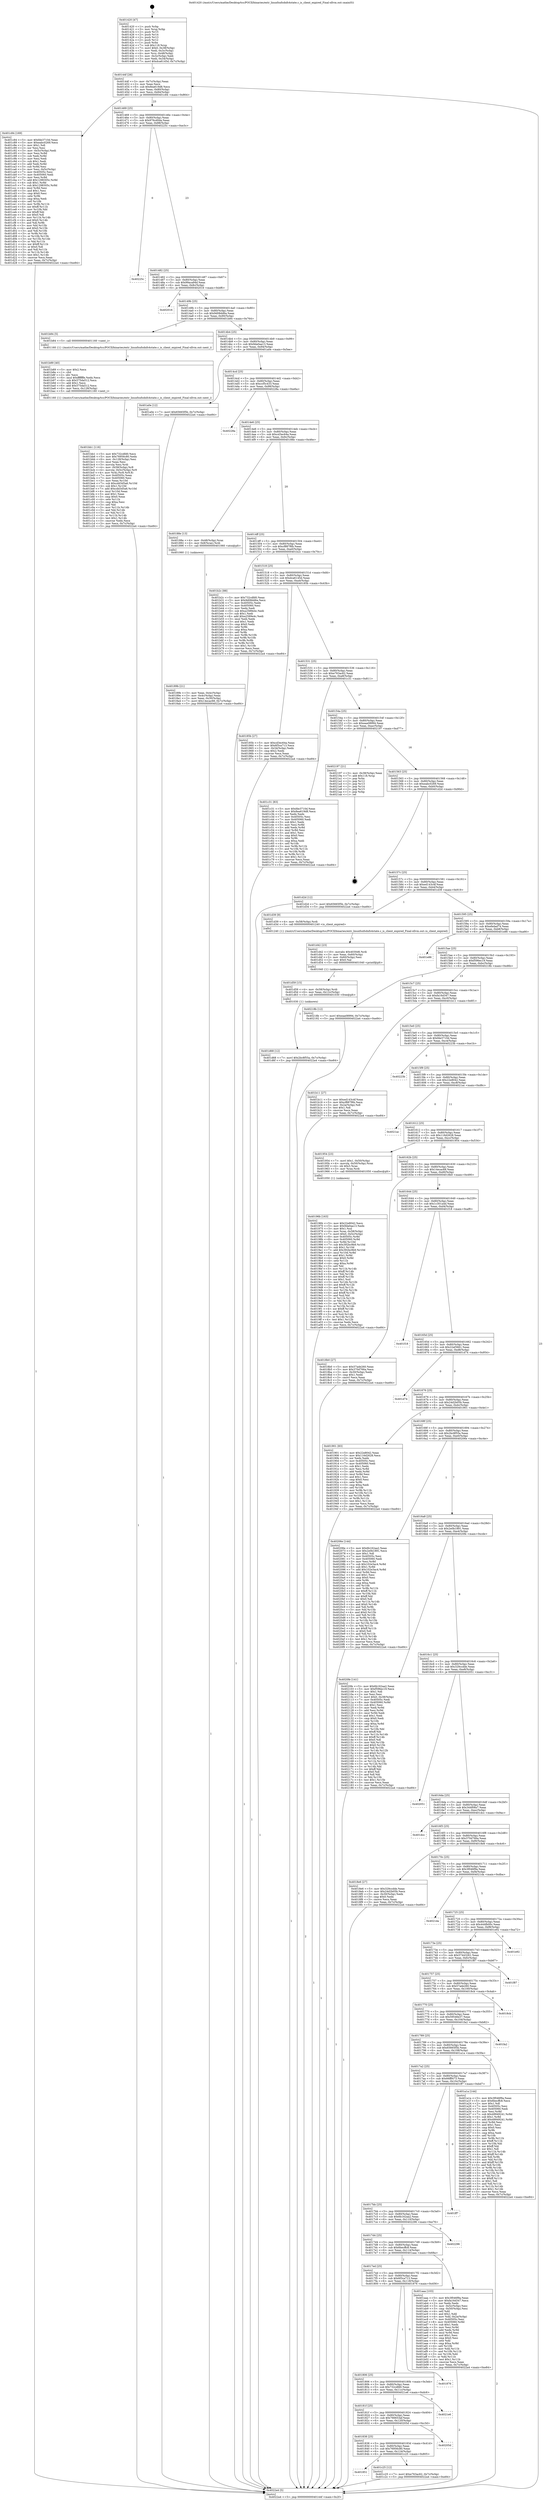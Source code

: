 digraph "0x401420" {
  label = "0x401420 (/mnt/c/Users/mathe/Desktop/tcc/POCII/binaries/extr_linuxfsnfsdnfs4state.c_is_client_expired_Final-ollvm.out::main(0))"
  labelloc = "t"
  node[shape=record]

  Entry [label="",width=0.3,height=0.3,shape=circle,fillcolor=black,style=filled]
  "0x40144f" [label="{
     0x40144f [26]\l
     | [instrs]\l
     &nbsp;&nbsp;0x40144f \<+3\>: mov -0x7c(%rbp),%eax\l
     &nbsp;&nbsp;0x401452 \<+2\>: mov %eax,%ecx\l
     &nbsp;&nbsp;0x401454 \<+6\>: sub $0x8ea619d8,%ecx\l
     &nbsp;&nbsp;0x40145a \<+3\>: mov %eax,-0x80(%rbp)\l
     &nbsp;&nbsp;0x40145d \<+6\>: mov %ecx,-0x84(%rbp)\l
     &nbsp;&nbsp;0x401463 \<+6\>: je 0000000000401c84 \<main+0x864\>\l
  }"]
  "0x401c84" [label="{
     0x401c84 [169]\l
     | [instrs]\l
     &nbsp;&nbsp;0x401c84 \<+5\>: mov $0xfde3710d,%eax\l
     &nbsp;&nbsp;0x401c89 \<+5\>: mov $0xeabc0269,%ecx\l
     &nbsp;&nbsp;0x401c8e \<+2\>: mov $0x1,%dl\l
     &nbsp;&nbsp;0x401c90 \<+2\>: xor %esi,%esi\l
     &nbsp;&nbsp;0x401c92 \<+3\>: mov -0x5c(%rbp),%edi\l
     &nbsp;&nbsp;0x401c95 \<+3\>: mov %esi,%r8d\l
     &nbsp;&nbsp;0x401c98 \<+3\>: sub %edi,%r8d\l
     &nbsp;&nbsp;0x401c9b \<+2\>: mov %esi,%edi\l
     &nbsp;&nbsp;0x401c9d \<+3\>: sub $0x1,%edi\l
     &nbsp;&nbsp;0x401ca0 \<+3\>: add %edi,%r8d\l
     &nbsp;&nbsp;0x401ca3 \<+3\>: sub %r8d,%esi\l
     &nbsp;&nbsp;0x401ca6 \<+3\>: mov %esi,-0x5c(%rbp)\l
     &nbsp;&nbsp;0x401ca9 \<+7\>: mov 0x40505c,%esi\l
     &nbsp;&nbsp;0x401cb0 \<+7\>: mov 0x405060,%edi\l
     &nbsp;&nbsp;0x401cb7 \<+3\>: mov %esi,%r8d\l
     &nbsp;&nbsp;0x401cba \<+7\>: add $0x1298305c,%r8d\l
     &nbsp;&nbsp;0x401cc1 \<+4\>: sub $0x1,%r8d\l
     &nbsp;&nbsp;0x401cc5 \<+7\>: sub $0x1298305c,%r8d\l
     &nbsp;&nbsp;0x401ccc \<+4\>: imul %r8d,%esi\l
     &nbsp;&nbsp;0x401cd0 \<+3\>: and $0x1,%esi\l
     &nbsp;&nbsp;0x401cd3 \<+3\>: cmp $0x0,%esi\l
     &nbsp;&nbsp;0x401cd6 \<+4\>: sete %r9b\l
     &nbsp;&nbsp;0x401cda \<+3\>: cmp $0xa,%edi\l
     &nbsp;&nbsp;0x401cdd \<+4\>: setl %r10b\l
     &nbsp;&nbsp;0x401ce1 \<+3\>: mov %r9b,%r11b\l
     &nbsp;&nbsp;0x401ce4 \<+4\>: xor $0xff,%r11b\l
     &nbsp;&nbsp;0x401ce8 \<+3\>: mov %r10b,%bl\l
     &nbsp;&nbsp;0x401ceb \<+3\>: xor $0xff,%bl\l
     &nbsp;&nbsp;0x401cee \<+3\>: xor $0x0,%dl\l
     &nbsp;&nbsp;0x401cf1 \<+3\>: mov %r11b,%r14b\l
     &nbsp;&nbsp;0x401cf4 \<+4\>: and $0x0,%r14b\l
     &nbsp;&nbsp;0x401cf8 \<+3\>: and %dl,%r9b\l
     &nbsp;&nbsp;0x401cfb \<+3\>: mov %bl,%r15b\l
     &nbsp;&nbsp;0x401cfe \<+4\>: and $0x0,%r15b\l
     &nbsp;&nbsp;0x401d02 \<+3\>: and %dl,%r10b\l
     &nbsp;&nbsp;0x401d05 \<+3\>: or %r9b,%r14b\l
     &nbsp;&nbsp;0x401d08 \<+3\>: or %r10b,%r15b\l
     &nbsp;&nbsp;0x401d0b \<+3\>: xor %r15b,%r14b\l
     &nbsp;&nbsp;0x401d0e \<+3\>: or %bl,%r11b\l
     &nbsp;&nbsp;0x401d11 \<+4\>: xor $0xff,%r11b\l
     &nbsp;&nbsp;0x401d15 \<+3\>: or $0x0,%dl\l
     &nbsp;&nbsp;0x401d18 \<+3\>: and %dl,%r11b\l
     &nbsp;&nbsp;0x401d1b \<+3\>: or %r11b,%r14b\l
     &nbsp;&nbsp;0x401d1e \<+4\>: test $0x1,%r14b\l
     &nbsp;&nbsp;0x401d22 \<+3\>: cmovne %ecx,%eax\l
     &nbsp;&nbsp;0x401d25 \<+3\>: mov %eax,-0x7c(%rbp)\l
     &nbsp;&nbsp;0x401d28 \<+5\>: jmp 00000000004022a4 \<main+0xe84\>\l
  }"]
  "0x401469" [label="{
     0x401469 [25]\l
     | [instrs]\l
     &nbsp;&nbsp;0x401469 \<+5\>: jmp 000000000040146e \<main+0x4e\>\l
     &nbsp;&nbsp;0x40146e \<+3\>: mov -0x80(%rbp),%eax\l
     &nbsp;&nbsp;0x401471 \<+5\>: sub $0x976cd0da,%eax\l
     &nbsp;&nbsp;0x401476 \<+6\>: mov %eax,-0x88(%rbp)\l
     &nbsp;&nbsp;0x40147c \<+6\>: je 000000000040225c \<main+0xe3c\>\l
  }"]
  Exit [label="",width=0.3,height=0.3,shape=circle,fillcolor=black,style=filled,peripheries=2]
  "0x40225c" [label="{
     0x40225c\l
  }", style=dashed]
  "0x401482" [label="{
     0x401482 [25]\l
     | [instrs]\l
     &nbsp;&nbsp;0x401482 \<+5\>: jmp 0000000000401487 \<main+0x67\>\l
     &nbsp;&nbsp;0x401487 \<+3\>: mov -0x80(%rbp),%eax\l
     &nbsp;&nbsp;0x40148a \<+5\>: sub $0x99aca94d,%eax\l
     &nbsp;&nbsp;0x40148f \<+6\>: mov %eax,-0x8c(%rbp)\l
     &nbsp;&nbsp;0x401495 \<+6\>: je 0000000000402016 \<main+0xbf6\>\l
  }"]
  "0x401d68" [label="{
     0x401d68 [12]\l
     | [instrs]\l
     &nbsp;&nbsp;0x401d68 \<+7\>: movl $0x2bc8f55a,-0x7c(%rbp)\l
     &nbsp;&nbsp;0x401d6f \<+5\>: jmp 00000000004022a4 \<main+0xe84\>\l
  }"]
  "0x402016" [label="{
     0x402016\l
  }", style=dashed]
  "0x40149b" [label="{
     0x40149b [25]\l
     | [instrs]\l
     &nbsp;&nbsp;0x40149b \<+5\>: jmp 00000000004014a0 \<main+0x80\>\l
     &nbsp;&nbsp;0x4014a0 \<+3\>: mov -0x80(%rbp),%eax\l
     &nbsp;&nbsp;0x4014a3 \<+5\>: sub $0x9d08dd6a,%eax\l
     &nbsp;&nbsp;0x4014a8 \<+6\>: mov %eax,-0x90(%rbp)\l
     &nbsp;&nbsp;0x4014ae \<+6\>: je 0000000000401b84 \<main+0x764\>\l
  }"]
  "0x401d59" [label="{
     0x401d59 [15]\l
     | [instrs]\l
     &nbsp;&nbsp;0x401d59 \<+4\>: mov -0x58(%rbp),%rdi\l
     &nbsp;&nbsp;0x401d5d \<+6\>: mov %eax,-0x12c(%rbp)\l
     &nbsp;&nbsp;0x401d63 \<+5\>: call 0000000000401030 \<free@plt\>\l
     | [calls]\l
     &nbsp;&nbsp;0x401030 \{1\} (unknown)\l
  }"]
  "0x401b84" [label="{
     0x401b84 [5]\l
     | [instrs]\l
     &nbsp;&nbsp;0x401b84 \<+5\>: call 0000000000401160 \<next_i\>\l
     | [calls]\l
     &nbsp;&nbsp;0x401160 \{1\} (/mnt/c/Users/mathe/Desktop/tcc/POCII/binaries/extr_linuxfsnfsdnfs4state.c_is_client_expired_Final-ollvm.out::next_i)\l
  }"]
  "0x4014b4" [label="{
     0x4014b4 [25]\l
     | [instrs]\l
     &nbsp;&nbsp;0x4014b4 \<+5\>: jmp 00000000004014b9 \<main+0x99\>\l
     &nbsp;&nbsp;0x4014b9 \<+3\>: mov -0x80(%rbp),%eax\l
     &nbsp;&nbsp;0x4014bc \<+5\>: sub $0x9da0aa13,%eax\l
     &nbsp;&nbsp;0x4014c1 \<+6\>: mov %eax,-0x94(%rbp)\l
     &nbsp;&nbsp;0x4014c7 \<+6\>: je 0000000000401a0e \<main+0x5ee\>\l
  }"]
  "0x401d42" [label="{
     0x401d42 [23]\l
     | [instrs]\l
     &nbsp;&nbsp;0x401d42 \<+10\>: movabs $0x4030d6,%rdi\l
     &nbsp;&nbsp;0x401d4c \<+3\>: mov %eax,-0x60(%rbp)\l
     &nbsp;&nbsp;0x401d4f \<+3\>: mov -0x60(%rbp),%esi\l
     &nbsp;&nbsp;0x401d52 \<+2\>: mov $0x0,%al\l
     &nbsp;&nbsp;0x401d54 \<+5\>: call 0000000000401040 \<printf@plt\>\l
     | [calls]\l
     &nbsp;&nbsp;0x401040 \{1\} (unknown)\l
  }"]
  "0x401a0e" [label="{
     0x401a0e [12]\l
     | [instrs]\l
     &nbsp;&nbsp;0x401a0e \<+7\>: movl $0x65665f5b,-0x7c(%rbp)\l
     &nbsp;&nbsp;0x401a15 \<+5\>: jmp 00000000004022a4 \<main+0xe84\>\l
  }"]
  "0x4014cd" [label="{
     0x4014cd [25]\l
     | [instrs]\l
     &nbsp;&nbsp;0x4014cd \<+5\>: jmp 00000000004014d2 \<main+0xb2\>\l
     &nbsp;&nbsp;0x4014d2 \<+3\>: mov -0x80(%rbp),%eax\l
     &nbsp;&nbsp;0x4014d5 \<+5\>: sub $0xccf5c433,%eax\l
     &nbsp;&nbsp;0x4014da \<+6\>: mov %eax,-0x98(%rbp)\l
     &nbsp;&nbsp;0x4014e0 \<+6\>: je 000000000040228a \<main+0xe6a\>\l
  }"]
  "0x401851" [label="{
     0x401851\l
  }", style=dashed]
  "0x40228a" [label="{
     0x40228a\l
  }", style=dashed]
  "0x4014e6" [label="{
     0x4014e6 [25]\l
     | [instrs]\l
     &nbsp;&nbsp;0x4014e6 \<+5\>: jmp 00000000004014eb \<main+0xcb\>\l
     &nbsp;&nbsp;0x4014eb \<+3\>: mov -0x80(%rbp),%eax\l
     &nbsp;&nbsp;0x4014ee \<+5\>: sub $0xcd3ec64a,%eax\l
     &nbsp;&nbsp;0x4014f3 \<+6\>: mov %eax,-0x9c(%rbp)\l
     &nbsp;&nbsp;0x4014f9 \<+6\>: je 000000000040188e \<main+0x46e\>\l
  }"]
  "0x401c25" [label="{
     0x401c25 [12]\l
     | [instrs]\l
     &nbsp;&nbsp;0x401c25 \<+7\>: movl $0xe763ac62,-0x7c(%rbp)\l
     &nbsp;&nbsp;0x401c2c \<+5\>: jmp 00000000004022a4 \<main+0xe84\>\l
  }"]
  "0x40188e" [label="{
     0x40188e [13]\l
     | [instrs]\l
     &nbsp;&nbsp;0x40188e \<+4\>: mov -0x48(%rbp),%rax\l
     &nbsp;&nbsp;0x401892 \<+4\>: mov 0x8(%rax),%rdi\l
     &nbsp;&nbsp;0x401896 \<+5\>: call 0000000000401060 \<atoi@plt\>\l
     | [calls]\l
     &nbsp;&nbsp;0x401060 \{1\} (unknown)\l
  }"]
  "0x4014ff" [label="{
     0x4014ff [25]\l
     | [instrs]\l
     &nbsp;&nbsp;0x4014ff \<+5\>: jmp 0000000000401504 \<main+0xe4\>\l
     &nbsp;&nbsp;0x401504 \<+3\>: mov -0x80(%rbp),%eax\l
     &nbsp;&nbsp;0x401507 \<+5\>: sub $0xcf887f6b,%eax\l
     &nbsp;&nbsp;0x40150c \<+6\>: mov %eax,-0xa0(%rbp)\l
     &nbsp;&nbsp;0x401512 \<+6\>: je 0000000000401b2c \<main+0x70c\>\l
  }"]
  "0x401838" [label="{
     0x401838 [25]\l
     | [instrs]\l
     &nbsp;&nbsp;0x401838 \<+5\>: jmp 000000000040183d \<main+0x41d\>\l
     &nbsp;&nbsp;0x40183d \<+3\>: mov -0x80(%rbp),%eax\l
     &nbsp;&nbsp;0x401840 \<+5\>: sub $0x76956c80,%eax\l
     &nbsp;&nbsp;0x401845 \<+6\>: mov %eax,-0x124(%rbp)\l
     &nbsp;&nbsp;0x40184b \<+6\>: je 0000000000401c25 \<main+0x805\>\l
  }"]
  "0x401b2c" [label="{
     0x401b2c [88]\l
     | [instrs]\l
     &nbsp;&nbsp;0x401b2c \<+5\>: mov $0x732cdfd0,%eax\l
     &nbsp;&nbsp;0x401b31 \<+5\>: mov $0x9d08dd6a,%ecx\l
     &nbsp;&nbsp;0x401b36 \<+7\>: mov 0x40505c,%edx\l
     &nbsp;&nbsp;0x401b3d \<+7\>: mov 0x405060,%esi\l
     &nbsp;&nbsp;0x401b44 \<+2\>: mov %edx,%edi\l
     &nbsp;&nbsp;0x401b46 \<+6\>: sub $0xa2589e4c,%edi\l
     &nbsp;&nbsp;0x401b4c \<+3\>: sub $0x1,%edi\l
     &nbsp;&nbsp;0x401b4f \<+6\>: add $0xa2589e4c,%edi\l
     &nbsp;&nbsp;0x401b55 \<+3\>: imul %edi,%edx\l
     &nbsp;&nbsp;0x401b58 \<+3\>: and $0x1,%edx\l
     &nbsp;&nbsp;0x401b5b \<+3\>: cmp $0x0,%edx\l
     &nbsp;&nbsp;0x401b5e \<+4\>: sete %r8b\l
     &nbsp;&nbsp;0x401b62 \<+3\>: cmp $0xa,%esi\l
     &nbsp;&nbsp;0x401b65 \<+4\>: setl %r9b\l
     &nbsp;&nbsp;0x401b69 \<+3\>: mov %r8b,%r10b\l
     &nbsp;&nbsp;0x401b6c \<+3\>: and %r9b,%r10b\l
     &nbsp;&nbsp;0x401b6f \<+3\>: xor %r9b,%r8b\l
     &nbsp;&nbsp;0x401b72 \<+3\>: or %r8b,%r10b\l
     &nbsp;&nbsp;0x401b75 \<+4\>: test $0x1,%r10b\l
     &nbsp;&nbsp;0x401b79 \<+3\>: cmovne %ecx,%eax\l
     &nbsp;&nbsp;0x401b7c \<+3\>: mov %eax,-0x7c(%rbp)\l
     &nbsp;&nbsp;0x401b7f \<+5\>: jmp 00000000004022a4 \<main+0xe84\>\l
  }"]
  "0x401518" [label="{
     0x401518 [25]\l
     | [instrs]\l
     &nbsp;&nbsp;0x401518 \<+5\>: jmp 000000000040151d \<main+0xfd\>\l
     &nbsp;&nbsp;0x40151d \<+3\>: mov -0x80(%rbp),%eax\l
     &nbsp;&nbsp;0x401520 \<+5\>: sub $0xdca6145d,%eax\l
     &nbsp;&nbsp;0x401525 \<+6\>: mov %eax,-0xa4(%rbp)\l
     &nbsp;&nbsp;0x40152b \<+6\>: je 000000000040185b \<main+0x43b\>\l
  }"]
  "0x40205d" [label="{
     0x40205d\l
  }", style=dashed]
  "0x40185b" [label="{
     0x40185b [27]\l
     | [instrs]\l
     &nbsp;&nbsp;0x40185b \<+5\>: mov $0xcd3ec64a,%eax\l
     &nbsp;&nbsp;0x401860 \<+5\>: mov $0x6f3ca713,%ecx\l
     &nbsp;&nbsp;0x401865 \<+3\>: mov -0x34(%rbp),%edx\l
     &nbsp;&nbsp;0x401868 \<+3\>: cmp $0x2,%edx\l
     &nbsp;&nbsp;0x40186b \<+3\>: cmovne %ecx,%eax\l
     &nbsp;&nbsp;0x40186e \<+3\>: mov %eax,-0x7c(%rbp)\l
     &nbsp;&nbsp;0x401871 \<+5\>: jmp 00000000004022a4 \<main+0xe84\>\l
  }"]
  "0x401531" [label="{
     0x401531 [25]\l
     | [instrs]\l
     &nbsp;&nbsp;0x401531 \<+5\>: jmp 0000000000401536 \<main+0x116\>\l
     &nbsp;&nbsp;0x401536 \<+3\>: mov -0x80(%rbp),%eax\l
     &nbsp;&nbsp;0x401539 \<+5\>: sub $0xe763ac62,%eax\l
     &nbsp;&nbsp;0x40153e \<+6\>: mov %eax,-0xa8(%rbp)\l
     &nbsp;&nbsp;0x401544 \<+6\>: je 0000000000401c31 \<main+0x811\>\l
  }"]
  "0x4022a4" [label="{
     0x4022a4 [5]\l
     | [instrs]\l
     &nbsp;&nbsp;0x4022a4 \<+5\>: jmp 000000000040144f \<main+0x2f\>\l
  }"]
  "0x401420" [label="{
     0x401420 [47]\l
     | [instrs]\l
     &nbsp;&nbsp;0x401420 \<+1\>: push %rbp\l
     &nbsp;&nbsp;0x401421 \<+3\>: mov %rsp,%rbp\l
     &nbsp;&nbsp;0x401424 \<+2\>: push %r15\l
     &nbsp;&nbsp;0x401426 \<+2\>: push %r14\l
     &nbsp;&nbsp;0x401428 \<+2\>: push %r13\l
     &nbsp;&nbsp;0x40142a \<+2\>: push %r12\l
     &nbsp;&nbsp;0x40142c \<+1\>: push %rbx\l
     &nbsp;&nbsp;0x40142d \<+7\>: sub $0x118,%rsp\l
     &nbsp;&nbsp;0x401434 \<+7\>: movl $0x0,-0x38(%rbp)\l
     &nbsp;&nbsp;0x40143b \<+3\>: mov %edi,-0x3c(%rbp)\l
     &nbsp;&nbsp;0x40143e \<+4\>: mov %rsi,-0x48(%rbp)\l
     &nbsp;&nbsp;0x401442 \<+3\>: mov -0x3c(%rbp),%edi\l
     &nbsp;&nbsp;0x401445 \<+3\>: mov %edi,-0x34(%rbp)\l
     &nbsp;&nbsp;0x401448 \<+7\>: movl $0xdca6145d,-0x7c(%rbp)\l
  }"]
  "0x40189b" [label="{
     0x40189b [21]\l
     | [instrs]\l
     &nbsp;&nbsp;0x40189b \<+3\>: mov %eax,-0x4c(%rbp)\l
     &nbsp;&nbsp;0x40189e \<+3\>: mov -0x4c(%rbp),%eax\l
     &nbsp;&nbsp;0x4018a1 \<+3\>: mov %eax,-0x30(%rbp)\l
     &nbsp;&nbsp;0x4018a4 \<+7\>: movl $0x14ecac68,-0x7c(%rbp)\l
     &nbsp;&nbsp;0x4018ab \<+5\>: jmp 00000000004022a4 \<main+0xe84\>\l
  }"]
  "0x40181f" [label="{
     0x40181f [25]\l
     | [instrs]\l
     &nbsp;&nbsp;0x40181f \<+5\>: jmp 0000000000401824 \<main+0x404\>\l
     &nbsp;&nbsp;0x401824 \<+3\>: mov -0x80(%rbp),%eax\l
     &nbsp;&nbsp;0x401827 \<+5\>: sub $0x766653af,%eax\l
     &nbsp;&nbsp;0x40182c \<+6\>: mov %eax,-0x120(%rbp)\l
     &nbsp;&nbsp;0x401832 \<+6\>: je 000000000040205d \<main+0xc3d\>\l
  }"]
  "0x401c31" [label="{
     0x401c31 [83]\l
     | [instrs]\l
     &nbsp;&nbsp;0x401c31 \<+5\>: mov $0xfde3710d,%eax\l
     &nbsp;&nbsp;0x401c36 \<+5\>: mov $0x8ea619d8,%ecx\l
     &nbsp;&nbsp;0x401c3b \<+2\>: xor %edx,%edx\l
     &nbsp;&nbsp;0x401c3d \<+7\>: mov 0x40505c,%esi\l
     &nbsp;&nbsp;0x401c44 \<+7\>: mov 0x405060,%edi\l
     &nbsp;&nbsp;0x401c4b \<+3\>: sub $0x1,%edx\l
     &nbsp;&nbsp;0x401c4e \<+3\>: mov %esi,%r8d\l
     &nbsp;&nbsp;0x401c51 \<+3\>: add %edx,%r8d\l
     &nbsp;&nbsp;0x401c54 \<+4\>: imul %r8d,%esi\l
     &nbsp;&nbsp;0x401c58 \<+3\>: and $0x1,%esi\l
     &nbsp;&nbsp;0x401c5b \<+3\>: cmp $0x0,%esi\l
     &nbsp;&nbsp;0x401c5e \<+4\>: sete %r9b\l
     &nbsp;&nbsp;0x401c62 \<+3\>: cmp $0xa,%edi\l
     &nbsp;&nbsp;0x401c65 \<+4\>: setl %r10b\l
     &nbsp;&nbsp;0x401c69 \<+3\>: mov %r9b,%r11b\l
     &nbsp;&nbsp;0x401c6c \<+3\>: and %r10b,%r11b\l
     &nbsp;&nbsp;0x401c6f \<+3\>: xor %r10b,%r9b\l
     &nbsp;&nbsp;0x401c72 \<+3\>: or %r9b,%r11b\l
     &nbsp;&nbsp;0x401c75 \<+4\>: test $0x1,%r11b\l
     &nbsp;&nbsp;0x401c79 \<+3\>: cmovne %ecx,%eax\l
     &nbsp;&nbsp;0x401c7c \<+3\>: mov %eax,-0x7c(%rbp)\l
     &nbsp;&nbsp;0x401c7f \<+5\>: jmp 00000000004022a4 \<main+0xe84\>\l
  }"]
  "0x40154a" [label="{
     0x40154a [25]\l
     | [instrs]\l
     &nbsp;&nbsp;0x40154a \<+5\>: jmp 000000000040154f \<main+0x12f\>\l
     &nbsp;&nbsp;0x40154f \<+3\>: mov -0x80(%rbp),%eax\l
     &nbsp;&nbsp;0x401552 \<+5\>: sub $0xeaa08994,%eax\l
     &nbsp;&nbsp;0x401557 \<+6\>: mov %eax,-0xac(%rbp)\l
     &nbsp;&nbsp;0x40155d \<+6\>: je 0000000000402197 \<main+0xd77\>\l
  }"]
  "0x4021e6" [label="{
     0x4021e6\l
  }", style=dashed]
  "0x402197" [label="{
     0x402197 [21]\l
     | [instrs]\l
     &nbsp;&nbsp;0x402197 \<+3\>: mov -0x38(%rbp),%eax\l
     &nbsp;&nbsp;0x40219a \<+7\>: add $0x118,%rsp\l
     &nbsp;&nbsp;0x4021a1 \<+1\>: pop %rbx\l
     &nbsp;&nbsp;0x4021a2 \<+2\>: pop %r12\l
     &nbsp;&nbsp;0x4021a4 \<+2\>: pop %r13\l
     &nbsp;&nbsp;0x4021a6 \<+2\>: pop %r14\l
     &nbsp;&nbsp;0x4021a8 \<+2\>: pop %r15\l
     &nbsp;&nbsp;0x4021aa \<+1\>: pop %rbp\l
     &nbsp;&nbsp;0x4021ab \<+1\>: ret\l
  }"]
  "0x401563" [label="{
     0x401563 [25]\l
     | [instrs]\l
     &nbsp;&nbsp;0x401563 \<+5\>: jmp 0000000000401568 \<main+0x148\>\l
     &nbsp;&nbsp;0x401568 \<+3\>: mov -0x80(%rbp),%eax\l
     &nbsp;&nbsp;0x40156b \<+5\>: sub $0xeabc0269,%eax\l
     &nbsp;&nbsp;0x401570 \<+6\>: mov %eax,-0xb0(%rbp)\l
     &nbsp;&nbsp;0x401576 \<+6\>: je 0000000000401d2d \<main+0x90d\>\l
  }"]
  "0x401806" [label="{
     0x401806 [25]\l
     | [instrs]\l
     &nbsp;&nbsp;0x401806 \<+5\>: jmp 000000000040180b \<main+0x3eb\>\l
     &nbsp;&nbsp;0x40180b \<+3\>: mov -0x80(%rbp),%eax\l
     &nbsp;&nbsp;0x40180e \<+5\>: sub $0x732cdfd0,%eax\l
     &nbsp;&nbsp;0x401813 \<+6\>: mov %eax,-0x11c(%rbp)\l
     &nbsp;&nbsp;0x401819 \<+6\>: je 00000000004021e6 \<main+0xdc6\>\l
  }"]
  "0x401d2d" [label="{
     0x401d2d [12]\l
     | [instrs]\l
     &nbsp;&nbsp;0x401d2d \<+7\>: movl $0x65665f5b,-0x7c(%rbp)\l
     &nbsp;&nbsp;0x401d34 \<+5\>: jmp 00000000004022a4 \<main+0xe84\>\l
  }"]
  "0x40157c" [label="{
     0x40157c [25]\l
     | [instrs]\l
     &nbsp;&nbsp;0x40157c \<+5\>: jmp 0000000000401581 \<main+0x161\>\l
     &nbsp;&nbsp;0x401581 \<+3\>: mov -0x80(%rbp),%eax\l
     &nbsp;&nbsp;0x401584 \<+5\>: sub $0xed143c4f,%eax\l
     &nbsp;&nbsp;0x401589 \<+6\>: mov %eax,-0xb4(%rbp)\l
     &nbsp;&nbsp;0x40158f \<+6\>: je 0000000000401d39 \<main+0x919\>\l
  }"]
  "0x401876" [label="{
     0x401876\l
  }", style=dashed]
  "0x401d39" [label="{
     0x401d39 [9]\l
     | [instrs]\l
     &nbsp;&nbsp;0x401d39 \<+4\>: mov -0x58(%rbp),%rdi\l
     &nbsp;&nbsp;0x401d3d \<+5\>: call 0000000000401240 \<is_client_expired\>\l
     | [calls]\l
     &nbsp;&nbsp;0x401240 \{1\} (/mnt/c/Users/mathe/Desktop/tcc/POCII/binaries/extr_linuxfsnfsdnfs4state.c_is_client_expired_Final-ollvm.out::is_client_expired)\l
  }"]
  "0x401595" [label="{
     0x401595 [25]\l
     | [instrs]\l
     &nbsp;&nbsp;0x401595 \<+5\>: jmp 000000000040159a \<main+0x17a\>\l
     &nbsp;&nbsp;0x40159a \<+3\>: mov -0x80(%rbp),%eax\l
     &nbsp;&nbsp;0x40159d \<+5\>: sub $0xefedad74,%eax\l
     &nbsp;&nbsp;0x4015a2 \<+6\>: mov %eax,-0xb8(%rbp)\l
     &nbsp;&nbsp;0x4015a8 \<+6\>: je 0000000000401e86 \<main+0xa66\>\l
  }"]
  "0x401bb1" [label="{
     0x401bb1 [116]\l
     | [instrs]\l
     &nbsp;&nbsp;0x401bb1 \<+5\>: mov $0x732cdfd0,%ecx\l
     &nbsp;&nbsp;0x401bb6 \<+5\>: mov $0x76956c80,%edx\l
     &nbsp;&nbsp;0x401bbb \<+6\>: mov -0x128(%rbp),%esi\l
     &nbsp;&nbsp;0x401bc1 \<+3\>: imul %eax,%esi\l
     &nbsp;&nbsp;0x401bc4 \<+3\>: movslq %esi,%rdi\l
     &nbsp;&nbsp;0x401bc7 \<+4\>: mov -0x58(%rbp),%r8\l
     &nbsp;&nbsp;0x401bcb \<+4\>: movslq -0x5c(%rbp),%r9\l
     &nbsp;&nbsp;0x401bcf \<+4\>: mov %rdi,(%r8,%r9,8)\l
     &nbsp;&nbsp;0x401bd3 \<+7\>: mov 0x40505c,%eax\l
     &nbsp;&nbsp;0x401bda \<+7\>: mov 0x405060,%esi\l
     &nbsp;&nbsp;0x401be1 \<+3\>: mov %eax,%r10d\l
     &nbsp;&nbsp;0x401be4 \<+7\>: sub $0xcdd3d5a6,%r10d\l
     &nbsp;&nbsp;0x401beb \<+4\>: sub $0x1,%r10d\l
     &nbsp;&nbsp;0x401bef \<+7\>: add $0xcdd3d5a6,%r10d\l
     &nbsp;&nbsp;0x401bf6 \<+4\>: imul %r10d,%eax\l
     &nbsp;&nbsp;0x401bfa \<+3\>: and $0x1,%eax\l
     &nbsp;&nbsp;0x401bfd \<+3\>: cmp $0x0,%eax\l
     &nbsp;&nbsp;0x401c00 \<+4\>: sete %r11b\l
     &nbsp;&nbsp;0x401c04 \<+3\>: cmp $0xa,%esi\l
     &nbsp;&nbsp;0x401c07 \<+3\>: setl %bl\l
     &nbsp;&nbsp;0x401c0a \<+3\>: mov %r11b,%r14b\l
     &nbsp;&nbsp;0x401c0d \<+3\>: and %bl,%r14b\l
     &nbsp;&nbsp;0x401c10 \<+3\>: xor %bl,%r11b\l
     &nbsp;&nbsp;0x401c13 \<+3\>: or %r11b,%r14b\l
     &nbsp;&nbsp;0x401c16 \<+4\>: test $0x1,%r14b\l
     &nbsp;&nbsp;0x401c1a \<+3\>: cmovne %edx,%ecx\l
     &nbsp;&nbsp;0x401c1d \<+3\>: mov %ecx,-0x7c(%rbp)\l
     &nbsp;&nbsp;0x401c20 \<+5\>: jmp 00000000004022a4 \<main+0xe84\>\l
  }"]
  "0x401e86" [label="{
     0x401e86\l
  }", style=dashed]
  "0x4015ae" [label="{
     0x4015ae [25]\l
     | [instrs]\l
     &nbsp;&nbsp;0x4015ae \<+5\>: jmp 00000000004015b3 \<main+0x193\>\l
     &nbsp;&nbsp;0x4015b3 \<+3\>: mov -0x80(%rbp),%eax\l
     &nbsp;&nbsp;0x4015b6 \<+5\>: sub $0xf596ec19,%eax\l
     &nbsp;&nbsp;0x4015bb \<+6\>: mov %eax,-0xbc(%rbp)\l
     &nbsp;&nbsp;0x4015c1 \<+6\>: je 000000000040218b \<main+0xd6b\>\l
  }"]
  "0x401b89" [label="{
     0x401b89 [40]\l
     | [instrs]\l
     &nbsp;&nbsp;0x401b89 \<+5\>: mov $0x2,%ecx\l
     &nbsp;&nbsp;0x401b8e \<+1\>: cltd\l
     &nbsp;&nbsp;0x401b8f \<+2\>: idiv %ecx\l
     &nbsp;&nbsp;0x401b91 \<+6\>: imul $0xfffffffe,%edx,%ecx\l
     &nbsp;&nbsp;0x401b97 \<+6\>: sub $0x575da512,%ecx\l
     &nbsp;&nbsp;0x401b9d \<+3\>: add $0x1,%ecx\l
     &nbsp;&nbsp;0x401ba0 \<+6\>: add $0x575da512,%ecx\l
     &nbsp;&nbsp;0x401ba6 \<+6\>: mov %ecx,-0x128(%rbp)\l
     &nbsp;&nbsp;0x401bac \<+5\>: call 0000000000401160 \<next_i\>\l
     | [calls]\l
     &nbsp;&nbsp;0x401160 \{1\} (/mnt/c/Users/mathe/Desktop/tcc/POCII/binaries/extr_linuxfsnfsdnfs4state.c_is_client_expired_Final-ollvm.out::next_i)\l
  }"]
  "0x40218b" [label="{
     0x40218b [12]\l
     | [instrs]\l
     &nbsp;&nbsp;0x40218b \<+7\>: movl $0xeaa08994,-0x7c(%rbp)\l
     &nbsp;&nbsp;0x402192 \<+5\>: jmp 00000000004022a4 \<main+0xe84\>\l
  }"]
  "0x4015c7" [label="{
     0x4015c7 [25]\l
     | [instrs]\l
     &nbsp;&nbsp;0x4015c7 \<+5\>: jmp 00000000004015cc \<main+0x1ac\>\l
     &nbsp;&nbsp;0x4015cc \<+3\>: mov -0x80(%rbp),%eax\l
     &nbsp;&nbsp;0x4015cf \<+5\>: sub $0xfa16d347,%eax\l
     &nbsp;&nbsp;0x4015d4 \<+6\>: mov %eax,-0xc0(%rbp)\l
     &nbsp;&nbsp;0x4015da \<+6\>: je 0000000000401b11 \<main+0x6f1\>\l
  }"]
  "0x4017ed" [label="{
     0x4017ed [25]\l
     | [instrs]\l
     &nbsp;&nbsp;0x4017ed \<+5\>: jmp 00000000004017f2 \<main+0x3d2\>\l
     &nbsp;&nbsp;0x4017f2 \<+3\>: mov -0x80(%rbp),%eax\l
     &nbsp;&nbsp;0x4017f5 \<+5\>: sub $0x6f3ca713,%eax\l
     &nbsp;&nbsp;0x4017fa \<+6\>: mov %eax,-0x118(%rbp)\l
     &nbsp;&nbsp;0x401800 \<+6\>: je 0000000000401876 \<main+0x456\>\l
  }"]
  "0x401b11" [label="{
     0x401b11 [27]\l
     | [instrs]\l
     &nbsp;&nbsp;0x401b11 \<+5\>: mov $0xed143c4f,%eax\l
     &nbsp;&nbsp;0x401b16 \<+5\>: mov $0xcf887f6b,%ecx\l
     &nbsp;&nbsp;0x401b1b \<+3\>: mov -0x2a(%rbp),%dl\l
     &nbsp;&nbsp;0x401b1e \<+3\>: test $0x1,%dl\l
     &nbsp;&nbsp;0x401b21 \<+3\>: cmovne %ecx,%eax\l
     &nbsp;&nbsp;0x401b24 \<+3\>: mov %eax,-0x7c(%rbp)\l
     &nbsp;&nbsp;0x401b27 \<+5\>: jmp 00000000004022a4 \<main+0xe84\>\l
  }"]
  "0x4015e0" [label="{
     0x4015e0 [25]\l
     | [instrs]\l
     &nbsp;&nbsp;0x4015e0 \<+5\>: jmp 00000000004015e5 \<main+0x1c5\>\l
     &nbsp;&nbsp;0x4015e5 \<+3\>: mov -0x80(%rbp),%eax\l
     &nbsp;&nbsp;0x4015e8 \<+5\>: sub $0xfde3710d,%eax\l
     &nbsp;&nbsp;0x4015ed \<+6\>: mov %eax,-0xc4(%rbp)\l
     &nbsp;&nbsp;0x4015f3 \<+6\>: je 000000000040223b \<main+0xe1b\>\l
  }"]
  "0x401aaa" [label="{
     0x401aaa [103]\l
     | [instrs]\l
     &nbsp;&nbsp;0x401aaa \<+5\>: mov $0x3f046f9a,%eax\l
     &nbsp;&nbsp;0x401aaf \<+5\>: mov $0xfa16d347,%ecx\l
     &nbsp;&nbsp;0x401ab4 \<+2\>: xor %edx,%edx\l
     &nbsp;&nbsp;0x401ab6 \<+3\>: mov -0x5c(%rbp),%esi\l
     &nbsp;&nbsp;0x401ab9 \<+3\>: cmp -0x50(%rbp),%esi\l
     &nbsp;&nbsp;0x401abc \<+4\>: setl %dil\l
     &nbsp;&nbsp;0x401ac0 \<+4\>: and $0x1,%dil\l
     &nbsp;&nbsp;0x401ac4 \<+4\>: mov %dil,-0x2a(%rbp)\l
     &nbsp;&nbsp;0x401ac8 \<+7\>: mov 0x40505c,%esi\l
     &nbsp;&nbsp;0x401acf \<+8\>: mov 0x405060,%r8d\l
     &nbsp;&nbsp;0x401ad7 \<+3\>: sub $0x1,%edx\l
     &nbsp;&nbsp;0x401ada \<+3\>: mov %esi,%r9d\l
     &nbsp;&nbsp;0x401add \<+3\>: add %edx,%r9d\l
     &nbsp;&nbsp;0x401ae0 \<+4\>: imul %r9d,%esi\l
     &nbsp;&nbsp;0x401ae4 \<+3\>: and $0x1,%esi\l
     &nbsp;&nbsp;0x401ae7 \<+3\>: cmp $0x0,%esi\l
     &nbsp;&nbsp;0x401aea \<+4\>: sete %dil\l
     &nbsp;&nbsp;0x401aee \<+4\>: cmp $0xa,%r8d\l
     &nbsp;&nbsp;0x401af2 \<+4\>: setl %r10b\l
     &nbsp;&nbsp;0x401af6 \<+3\>: mov %dil,%r11b\l
     &nbsp;&nbsp;0x401af9 \<+3\>: and %r10b,%r11b\l
     &nbsp;&nbsp;0x401afc \<+3\>: xor %r10b,%dil\l
     &nbsp;&nbsp;0x401aff \<+3\>: or %dil,%r11b\l
     &nbsp;&nbsp;0x401b02 \<+4\>: test $0x1,%r11b\l
     &nbsp;&nbsp;0x401b06 \<+3\>: cmovne %ecx,%eax\l
     &nbsp;&nbsp;0x401b09 \<+3\>: mov %eax,-0x7c(%rbp)\l
     &nbsp;&nbsp;0x401b0c \<+5\>: jmp 00000000004022a4 \<main+0xe84\>\l
  }"]
  "0x40223b" [label="{
     0x40223b\l
  }", style=dashed]
  "0x4015f9" [label="{
     0x4015f9 [25]\l
     | [instrs]\l
     &nbsp;&nbsp;0x4015f9 \<+5\>: jmp 00000000004015fe \<main+0x1de\>\l
     &nbsp;&nbsp;0x4015fe \<+3\>: mov -0x80(%rbp),%eax\l
     &nbsp;&nbsp;0x401601 \<+5\>: sub $0x22e8042,%eax\l
     &nbsp;&nbsp;0x401606 \<+6\>: mov %eax,-0xc8(%rbp)\l
     &nbsp;&nbsp;0x40160c \<+6\>: je 00000000004021ac \<main+0xd8c\>\l
  }"]
  "0x4017d4" [label="{
     0x4017d4 [25]\l
     | [instrs]\l
     &nbsp;&nbsp;0x4017d4 \<+5\>: jmp 00000000004017d9 \<main+0x3b9\>\l
     &nbsp;&nbsp;0x4017d9 \<+3\>: mov -0x80(%rbp),%eax\l
     &nbsp;&nbsp;0x4017dc \<+5\>: sub $0x6becffc8,%eax\l
     &nbsp;&nbsp;0x4017e1 \<+6\>: mov %eax,-0x114(%rbp)\l
     &nbsp;&nbsp;0x4017e7 \<+6\>: je 0000000000401aaa \<main+0x68a\>\l
  }"]
  "0x4021ac" [label="{
     0x4021ac\l
  }", style=dashed]
  "0x401612" [label="{
     0x401612 [25]\l
     | [instrs]\l
     &nbsp;&nbsp;0x401612 \<+5\>: jmp 0000000000401617 \<main+0x1f7\>\l
     &nbsp;&nbsp;0x401617 \<+3\>: mov -0x80(%rbp),%eax\l
     &nbsp;&nbsp;0x40161a \<+5\>: sub $0x116d2628,%eax\l
     &nbsp;&nbsp;0x40161f \<+6\>: mov %eax,-0xcc(%rbp)\l
     &nbsp;&nbsp;0x401625 \<+6\>: je 0000000000401954 \<main+0x534\>\l
  }"]
  "0x402296" [label="{
     0x402296\l
  }", style=dashed]
  "0x401954" [label="{
     0x401954 [23]\l
     | [instrs]\l
     &nbsp;&nbsp;0x401954 \<+7\>: movl $0x1,-0x50(%rbp)\l
     &nbsp;&nbsp;0x40195b \<+4\>: movslq -0x50(%rbp),%rax\l
     &nbsp;&nbsp;0x40195f \<+4\>: shl $0x3,%rax\l
     &nbsp;&nbsp;0x401963 \<+3\>: mov %rax,%rdi\l
     &nbsp;&nbsp;0x401966 \<+5\>: call 0000000000401050 \<malloc@plt\>\l
     | [calls]\l
     &nbsp;&nbsp;0x401050 \{1\} (unknown)\l
  }"]
  "0x40162b" [label="{
     0x40162b [25]\l
     | [instrs]\l
     &nbsp;&nbsp;0x40162b \<+5\>: jmp 0000000000401630 \<main+0x210\>\l
     &nbsp;&nbsp;0x401630 \<+3\>: mov -0x80(%rbp),%eax\l
     &nbsp;&nbsp;0x401633 \<+5\>: sub $0x14ecac68,%eax\l
     &nbsp;&nbsp;0x401638 \<+6\>: mov %eax,-0xd0(%rbp)\l
     &nbsp;&nbsp;0x40163e \<+6\>: je 00000000004018b0 \<main+0x490\>\l
  }"]
  "0x4017bb" [label="{
     0x4017bb [25]\l
     | [instrs]\l
     &nbsp;&nbsp;0x4017bb \<+5\>: jmp 00000000004017c0 \<main+0x3a0\>\l
     &nbsp;&nbsp;0x4017c0 \<+3\>: mov -0x80(%rbp),%eax\l
     &nbsp;&nbsp;0x4017c3 \<+5\>: sub $0x6b162aa2,%eax\l
     &nbsp;&nbsp;0x4017c8 \<+6\>: mov %eax,-0x110(%rbp)\l
     &nbsp;&nbsp;0x4017ce \<+6\>: je 0000000000402296 \<main+0xe76\>\l
  }"]
  "0x4018b0" [label="{
     0x4018b0 [27]\l
     | [instrs]\l
     &nbsp;&nbsp;0x4018b0 \<+5\>: mov $0x57ade260,%eax\l
     &nbsp;&nbsp;0x4018b5 \<+5\>: mov $0x370d766a,%ecx\l
     &nbsp;&nbsp;0x4018ba \<+3\>: mov -0x30(%rbp),%edx\l
     &nbsp;&nbsp;0x4018bd \<+3\>: cmp $0x1,%edx\l
     &nbsp;&nbsp;0x4018c0 \<+3\>: cmovl %ecx,%eax\l
     &nbsp;&nbsp;0x4018c3 \<+3\>: mov %eax,-0x7c(%rbp)\l
     &nbsp;&nbsp;0x4018c6 \<+5\>: jmp 00000000004022a4 \<main+0xe84\>\l
  }"]
  "0x401644" [label="{
     0x401644 [25]\l
     | [instrs]\l
     &nbsp;&nbsp;0x401644 \<+5\>: jmp 0000000000401649 \<main+0x229\>\l
     &nbsp;&nbsp;0x401649 \<+3\>: mov -0x80(%rbp),%eax\l
     &nbsp;&nbsp;0x40164c \<+5\>: sub $0x1c301a4d,%eax\l
     &nbsp;&nbsp;0x401651 \<+6\>: mov %eax,-0xd4(%rbp)\l
     &nbsp;&nbsp;0x401657 \<+6\>: je 0000000000401f18 \<main+0xaf8\>\l
  }"]
  "0x401ff7" [label="{
     0x401ff7\l
  }", style=dashed]
  "0x401f18" [label="{
     0x401f18\l
  }", style=dashed]
  "0x40165d" [label="{
     0x40165d [25]\l
     | [instrs]\l
     &nbsp;&nbsp;0x40165d \<+5\>: jmp 0000000000401662 \<main+0x242\>\l
     &nbsp;&nbsp;0x401662 \<+3\>: mov -0x80(%rbp),%eax\l
     &nbsp;&nbsp;0x401665 \<+5\>: sub $0x22af3661,%eax\l
     &nbsp;&nbsp;0x40166a \<+6\>: mov %eax,-0xd8(%rbp)\l
     &nbsp;&nbsp;0x401670 \<+6\>: je 0000000000401d74 \<main+0x954\>\l
  }"]
  "0x4017a2" [label="{
     0x4017a2 [25]\l
     | [instrs]\l
     &nbsp;&nbsp;0x4017a2 \<+5\>: jmp 00000000004017a7 \<main+0x387\>\l
     &nbsp;&nbsp;0x4017a7 \<+3\>: mov -0x80(%rbp),%eax\l
     &nbsp;&nbsp;0x4017aa \<+5\>: sub $0x66fff473,%eax\l
     &nbsp;&nbsp;0x4017af \<+6\>: mov %eax,-0x10c(%rbp)\l
     &nbsp;&nbsp;0x4017b5 \<+6\>: je 0000000000401ff7 \<main+0xbd7\>\l
  }"]
  "0x401d74" [label="{
     0x401d74\l
  }", style=dashed]
  "0x401676" [label="{
     0x401676 [25]\l
     | [instrs]\l
     &nbsp;&nbsp;0x401676 \<+5\>: jmp 000000000040167b \<main+0x25b\>\l
     &nbsp;&nbsp;0x40167b \<+3\>: mov -0x80(%rbp),%eax\l
     &nbsp;&nbsp;0x40167e \<+5\>: sub $0x24d2b05b,%eax\l
     &nbsp;&nbsp;0x401683 \<+6\>: mov %eax,-0xdc(%rbp)\l
     &nbsp;&nbsp;0x401689 \<+6\>: je 0000000000401901 \<main+0x4e1\>\l
  }"]
  "0x401a1a" [label="{
     0x401a1a [144]\l
     | [instrs]\l
     &nbsp;&nbsp;0x401a1a \<+5\>: mov $0x3f046f9a,%eax\l
     &nbsp;&nbsp;0x401a1f \<+5\>: mov $0x6becffc8,%ecx\l
     &nbsp;&nbsp;0x401a24 \<+2\>: mov $0x1,%dl\l
     &nbsp;&nbsp;0x401a26 \<+7\>: mov 0x40505c,%esi\l
     &nbsp;&nbsp;0x401a2d \<+7\>: mov 0x405060,%edi\l
     &nbsp;&nbsp;0x401a34 \<+3\>: mov %esi,%r8d\l
     &nbsp;&nbsp;0x401a37 \<+7\>: sub $0x49949241,%r8d\l
     &nbsp;&nbsp;0x401a3e \<+4\>: sub $0x1,%r8d\l
     &nbsp;&nbsp;0x401a42 \<+7\>: add $0x49949241,%r8d\l
     &nbsp;&nbsp;0x401a49 \<+4\>: imul %r8d,%esi\l
     &nbsp;&nbsp;0x401a4d \<+3\>: and $0x1,%esi\l
     &nbsp;&nbsp;0x401a50 \<+3\>: cmp $0x0,%esi\l
     &nbsp;&nbsp;0x401a53 \<+4\>: sete %r9b\l
     &nbsp;&nbsp;0x401a57 \<+3\>: cmp $0xa,%edi\l
     &nbsp;&nbsp;0x401a5a \<+4\>: setl %r10b\l
     &nbsp;&nbsp;0x401a5e \<+3\>: mov %r9b,%r11b\l
     &nbsp;&nbsp;0x401a61 \<+4\>: xor $0xff,%r11b\l
     &nbsp;&nbsp;0x401a65 \<+3\>: mov %r10b,%bl\l
     &nbsp;&nbsp;0x401a68 \<+3\>: xor $0xff,%bl\l
     &nbsp;&nbsp;0x401a6b \<+3\>: xor $0x1,%dl\l
     &nbsp;&nbsp;0x401a6e \<+3\>: mov %r11b,%r14b\l
     &nbsp;&nbsp;0x401a71 \<+4\>: and $0xff,%r14b\l
     &nbsp;&nbsp;0x401a75 \<+3\>: and %dl,%r9b\l
     &nbsp;&nbsp;0x401a78 \<+3\>: mov %bl,%r15b\l
     &nbsp;&nbsp;0x401a7b \<+4\>: and $0xff,%r15b\l
     &nbsp;&nbsp;0x401a7f \<+3\>: and %dl,%r10b\l
     &nbsp;&nbsp;0x401a82 \<+3\>: or %r9b,%r14b\l
     &nbsp;&nbsp;0x401a85 \<+3\>: or %r10b,%r15b\l
     &nbsp;&nbsp;0x401a88 \<+3\>: xor %r15b,%r14b\l
     &nbsp;&nbsp;0x401a8b \<+3\>: or %bl,%r11b\l
     &nbsp;&nbsp;0x401a8e \<+4\>: xor $0xff,%r11b\l
     &nbsp;&nbsp;0x401a92 \<+3\>: or $0x1,%dl\l
     &nbsp;&nbsp;0x401a95 \<+3\>: and %dl,%r11b\l
     &nbsp;&nbsp;0x401a98 \<+3\>: or %r11b,%r14b\l
     &nbsp;&nbsp;0x401a9b \<+4\>: test $0x1,%r14b\l
     &nbsp;&nbsp;0x401a9f \<+3\>: cmovne %ecx,%eax\l
     &nbsp;&nbsp;0x401aa2 \<+3\>: mov %eax,-0x7c(%rbp)\l
     &nbsp;&nbsp;0x401aa5 \<+5\>: jmp 00000000004022a4 \<main+0xe84\>\l
  }"]
  "0x401901" [label="{
     0x401901 [83]\l
     | [instrs]\l
     &nbsp;&nbsp;0x401901 \<+5\>: mov $0x22e8042,%eax\l
     &nbsp;&nbsp;0x401906 \<+5\>: mov $0x116d2628,%ecx\l
     &nbsp;&nbsp;0x40190b \<+2\>: xor %edx,%edx\l
     &nbsp;&nbsp;0x40190d \<+7\>: mov 0x40505c,%esi\l
     &nbsp;&nbsp;0x401914 \<+7\>: mov 0x405060,%edi\l
     &nbsp;&nbsp;0x40191b \<+3\>: sub $0x1,%edx\l
     &nbsp;&nbsp;0x40191e \<+3\>: mov %esi,%r8d\l
     &nbsp;&nbsp;0x401921 \<+3\>: add %edx,%r8d\l
     &nbsp;&nbsp;0x401924 \<+4\>: imul %r8d,%esi\l
     &nbsp;&nbsp;0x401928 \<+3\>: and $0x1,%esi\l
     &nbsp;&nbsp;0x40192b \<+3\>: cmp $0x0,%esi\l
     &nbsp;&nbsp;0x40192e \<+4\>: sete %r9b\l
     &nbsp;&nbsp;0x401932 \<+3\>: cmp $0xa,%edi\l
     &nbsp;&nbsp;0x401935 \<+4\>: setl %r10b\l
     &nbsp;&nbsp;0x401939 \<+3\>: mov %r9b,%r11b\l
     &nbsp;&nbsp;0x40193c \<+3\>: and %r10b,%r11b\l
     &nbsp;&nbsp;0x40193f \<+3\>: xor %r10b,%r9b\l
     &nbsp;&nbsp;0x401942 \<+3\>: or %r9b,%r11b\l
     &nbsp;&nbsp;0x401945 \<+4\>: test $0x1,%r11b\l
     &nbsp;&nbsp;0x401949 \<+3\>: cmovne %ecx,%eax\l
     &nbsp;&nbsp;0x40194c \<+3\>: mov %eax,-0x7c(%rbp)\l
     &nbsp;&nbsp;0x40194f \<+5\>: jmp 00000000004022a4 \<main+0xe84\>\l
  }"]
  "0x40168f" [label="{
     0x40168f [25]\l
     | [instrs]\l
     &nbsp;&nbsp;0x40168f \<+5\>: jmp 0000000000401694 \<main+0x274\>\l
     &nbsp;&nbsp;0x401694 \<+3\>: mov -0x80(%rbp),%eax\l
     &nbsp;&nbsp;0x401697 \<+5\>: sub $0x2bc8f55a,%eax\l
     &nbsp;&nbsp;0x40169c \<+6\>: mov %eax,-0xe0(%rbp)\l
     &nbsp;&nbsp;0x4016a2 \<+6\>: je 000000000040206e \<main+0xc4e\>\l
  }"]
  "0x401789" [label="{
     0x401789 [25]\l
     | [instrs]\l
     &nbsp;&nbsp;0x401789 \<+5\>: jmp 000000000040178e \<main+0x36e\>\l
     &nbsp;&nbsp;0x40178e \<+3\>: mov -0x80(%rbp),%eax\l
     &nbsp;&nbsp;0x401791 \<+5\>: sub $0x65665f5b,%eax\l
     &nbsp;&nbsp;0x401796 \<+6\>: mov %eax,-0x108(%rbp)\l
     &nbsp;&nbsp;0x40179c \<+6\>: je 0000000000401a1a \<main+0x5fa\>\l
  }"]
  "0x40206e" [label="{
     0x40206e [144]\l
     | [instrs]\l
     &nbsp;&nbsp;0x40206e \<+5\>: mov $0x6b162aa2,%eax\l
     &nbsp;&nbsp;0x402073 \<+5\>: mov $0x2e0b1891,%ecx\l
     &nbsp;&nbsp;0x402078 \<+2\>: mov $0x1,%dl\l
     &nbsp;&nbsp;0x40207a \<+7\>: mov 0x40505c,%esi\l
     &nbsp;&nbsp;0x402081 \<+7\>: mov 0x405060,%edi\l
     &nbsp;&nbsp;0x402088 \<+3\>: mov %esi,%r8d\l
     &nbsp;&nbsp;0x40208b \<+7\>: sub $0x102e3ac4,%r8d\l
     &nbsp;&nbsp;0x402092 \<+4\>: sub $0x1,%r8d\l
     &nbsp;&nbsp;0x402096 \<+7\>: add $0x102e3ac4,%r8d\l
     &nbsp;&nbsp;0x40209d \<+4\>: imul %r8d,%esi\l
     &nbsp;&nbsp;0x4020a1 \<+3\>: and $0x1,%esi\l
     &nbsp;&nbsp;0x4020a4 \<+3\>: cmp $0x0,%esi\l
     &nbsp;&nbsp;0x4020a7 \<+4\>: sete %r9b\l
     &nbsp;&nbsp;0x4020ab \<+3\>: cmp $0xa,%edi\l
     &nbsp;&nbsp;0x4020ae \<+4\>: setl %r10b\l
     &nbsp;&nbsp;0x4020b2 \<+3\>: mov %r9b,%r11b\l
     &nbsp;&nbsp;0x4020b5 \<+4\>: xor $0xff,%r11b\l
     &nbsp;&nbsp;0x4020b9 \<+3\>: mov %r10b,%bl\l
     &nbsp;&nbsp;0x4020bc \<+3\>: xor $0xff,%bl\l
     &nbsp;&nbsp;0x4020bf \<+3\>: xor $0x0,%dl\l
     &nbsp;&nbsp;0x4020c2 \<+3\>: mov %r11b,%r14b\l
     &nbsp;&nbsp;0x4020c5 \<+4\>: and $0x0,%r14b\l
     &nbsp;&nbsp;0x4020c9 \<+3\>: and %dl,%r9b\l
     &nbsp;&nbsp;0x4020cc \<+3\>: mov %bl,%r15b\l
     &nbsp;&nbsp;0x4020cf \<+4\>: and $0x0,%r15b\l
     &nbsp;&nbsp;0x4020d3 \<+3\>: and %dl,%r10b\l
     &nbsp;&nbsp;0x4020d6 \<+3\>: or %r9b,%r14b\l
     &nbsp;&nbsp;0x4020d9 \<+3\>: or %r10b,%r15b\l
     &nbsp;&nbsp;0x4020dc \<+3\>: xor %r15b,%r14b\l
     &nbsp;&nbsp;0x4020df \<+3\>: or %bl,%r11b\l
     &nbsp;&nbsp;0x4020e2 \<+4\>: xor $0xff,%r11b\l
     &nbsp;&nbsp;0x4020e6 \<+3\>: or $0x0,%dl\l
     &nbsp;&nbsp;0x4020e9 \<+3\>: and %dl,%r11b\l
     &nbsp;&nbsp;0x4020ec \<+3\>: or %r11b,%r14b\l
     &nbsp;&nbsp;0x4020ef \<+4\>: test $0x1,%r14b\l
     &nbsp;&nbsp;0x4020f3 \<+3\>: cmovne %ecx,%eax\l
     &nbsp;&nbsp;0x4020f6 \<+3\>: mov %eax,-0x7c(%rbp)\l
     &nbsp;&nbsp;0x4020f9 \<+5\>: jmp 00000000004022a4 \<main+0xe84\>\l
  }"]
  "0x4016a8" [label="{
     0x4016a8 [25]\l
     | [instrs]\l
     &nbsp;&nbsp;0x4016a8 \<+5\>: jmp 00000000004016ad \<main+0x28d\>\l
     &nbsp;&nbsp;0x4016ad \<+3\>: mov -0x80(%rbp),%eax\l
     &nbsp;&nbsp;0x4016b0 \<+5\>: sub $0x2e0b1891,%eax\l
     &nbsp;&nbsp;0x4016b5 \<+6\>: mov %eax,-0xe4(%rbp)\l
     &nbsp;&nbsp;0x4016bb \<+6\>: je 00000000004020fe \<main+0xcde\>\l
  }"]
  "0x401fa2" [label="{
     0x401fa2\l
  }", style=dashed]
  "0x4020fe" [label="{
     0x4020fe [141]\l
     | [instrs]\l
     &nbsp;&nbsp;0x4020fe \<+5\>: mov $0x6b162aa2,%eax\l
     &nbsp;&nbsp;0x402103 \<+5\>: mov $0xf596ec19,%ecx\l
     &nbsp;&nbsp;0x402108 \<+2\>: mov $0x1,%dl\l
     &nbsp;&nbsp;0x40210a \<+2\>: xor %esi,%esi\l
     &nbsp;&nbsp;0x40210c \<+7\>: movl $0x0,-0x38(%rbp)\l
     &nbsp;&nbsp;0x402113 \<+7\>: mov 0x40505c,%edi\l
     &nbsp;&nbsp;0x40211a \<+8\>: mov 0x405060,%r8d\l
     &nbsp;&nbsp;0x402122 \<+3\>: sub $0x1,%esi\l
     &nbsp;&nbsp;0x402125 \<+3\>: mov %edi,%r9d\l
     &nbsp;&nbsp;0x402128 \<+3\>: add %esi,%r9d\l
     &nbsp;&nbsp;0x40212b \<+4\>: imul %r9d,%edi\l
     &nbsp;&nbsp;0x40212f \<+3\>: and $0x1,%edi\l
     &nbsp;&nbsp;0x402132 \<+3\>: cmp $0x0,%edi\l
     &nbsp;&nbsp;0x402135 \<+4\>: sete %r10b\l
     &nbsp;&nbsp;0x402139 \<+4\>: cmp $0xa,%r8d\l
     &nbsp;&nbsp;0x40213d \<+4\>: setl %r11b\l
     &nbsp;&nbsp;0x402141 \<+3\>: mov %r10b,%bl\l
     &nbsp;&nbsp;0x402144 \<+3\>: xor $0xff,%bl\l
     &nbsp;&nbsp;0x402147 \<+3\>: mov %r11b,%r14b\l
     &nbsp;&nbsp;0x40214a \<+4\>: xor $0xff,%r14b\l
     &nbsp;&nbsp;0x40214e \<+3\>: xor $0x0,%dl\l
     &nbsp;&nbsp;0x402151 \<+3\>: mov %bl,%r15b\l
     &nbsp;&nbsp;0x402154 \<+4\>: and $0x0,%r15b\l
     &nbsp;&nbsp;0x402158 \<+3\>: and %dl,%r10b\l
     &nbsp;&nbsp;0x40215b \<+3\>: mov %r14b,%r12b\l
     &nbsp;&nbsp;0x40215e \<+4\>: and $0x0,%r12b\l
     &nbsp;&nbsp;0x402162 \<+3\>: and %dl,%r11b\l
     &nbsp;&nbsp;0x402165 \<+3\>: or %r10b,%r15b\l
     &nbsp;&nbsp;0x402168 \<+3\>: or %r11b,%r12b\l
     &nbsp;&nbsp;0x40216b \<+3\>: xor %r12b,%r15b\l
     &nbsp;&nbsp;0x40216e \<+3\>: or %r14b,%bl\l
     &nbsp;&nbsp;0x402171 \<+3\>: xor $0xff,%bl\l
     &nbsp;&nbsp;0x402174 \<+3\>: or $0x0,%dl\l
     &nbsp;&nbsp;0x402177 \<+2\>: and %dl,%bl\l
     &nbsp;&nbsp;0x402179 \<+3\>: or %bl,%r15b\l
     &nbsp;&nbsp;0x40217c \<+4\>: test $0x1,%r15b\l
     &nbsp;&nbsp;0x402180 \<+3\>: cmovne %ecx,%eax\l
     &nbsp;&nbsp;0x402183 \<+3\>: mov %eax,-0x7c(%rbp)\l
     &nbsp;&nbsp;0x402186 \<+5\>: jmp 00000000004022a4 \<main+0xe84\>\l
  }"]
  "0x4016c1" [label="{
     0x4016c1 [25]\l
     | [instrs]\l
     &nbsp;&nbsp;0x4016c1 \<+5\>: jmp 00000000004016c6 \<main+0x2a6\>\l
     &nbsp;&nbsp;0x4016c6 \<+3\>: mov -0x80(%rbp),%eax\l
     &nbsp;&nbsp;0x4016c9 \<+5\>: sub $0x329ccdde,%eax\l
     &nbsp;&nbsp;0x4016ce \<+6\>: mov %eax,-0xe8(%rbp)\l
     &nbsp;&nbsp;0x4016d4 \<+6\>: je 0000000000402051 \<main+0xc31\>\l
  }"]
  "0x401770" [label="{
     0x401770 [25]\l
     | [instrs]\l
     &nbsp;&nbsp;0x401770 \<+5\>: jmp 0000000000401775 \<main+0x355\>\l
     &nbsp;&nbsp;0x401775 \<+3\>: mov -0x80(%rbp),%eax\l
     &nbsp;&nbsp;0x401778 \<+5\>: sub $0x59546e37,%eax\l
     &nbsp;&nbsp;0x40177d \<+6\>: mov %eax,-0x104(%rbp)\l
     &nbsp;&nbsp;0x401783 \<+6\>: je 0000000000401fa2 \<main+0xb82\>\l
  }"]
  "0x402051" [label="{
     0x402051\l
  }", style=dashed]
  "0x4016da" [label="{
     0x4016da [25]\l
     | [instrs]\l
     &nbsp;&nbsp;0x4016da \<+5\>: jmp 00000000004016df \<main+0x2bf\>\l
     &nbsp;&nbsp;0x4016df \<+3\>: mov -0x80(%rbp),%eax\l
     &nbsp;&nbsp;0x4016e2 \<+5\>: sub $0x344f08a7,%eax\l
     &nbsp;&nbsp;0x4016e7 \<+6\>: mov %eax,-0xec(%rbp)\l
     &nbsp;&nbsp;0x4016ed \<+6\>: je 0000000000401dcc \<main+0x9ac\>\l
  }"]
  "0x4018cb" [label="{
     0x4018cb\l
  }", style=dashed]
  "0x401dcc" [label="{
     0x401dcc\l
  }", style=dashed]
  "0x4016f3" [label="{
     0x4016f3 [25]\l
     | [instrs]\l
     &nbsp;&nbsp;0x4016f3 \<+5\>: jmp 00000000004016f8 \<main+0x2d8\>\l
     &nbsp;&nbsp;0x4016f8 \<+3\>: mov -0x80(%rbp),%eax\l
     &nbsp;&nbsp;0x4016fb \<+5\>: sub $0x370d766a,%eax\l
     &nbsp;&nbsp;0x401700 \<+6\>: mov %eax,-0xf0(%rbp)\l
     &nbsp;&nbsp;0x401706 \<+6\>: je 00000000004018e6 \<main+0x4c6\>\l
  }"]
  "0x401757" [label="{
     0x401757 [25]\l
     | [instrs]\l
     &nbsp;&nbsp;0x401757 \<+5\>: jmp 000000000040175c \<main+0x33c\>\l
     &nbsp;&nbsp;0x40175c \<+3\>: mov -0x80(%rbp),%eax\l
     &nbsp;&nbsp;0x40175f \<+5\>: sub $0x57ade260,%eax\l
     &nbsp;&nbsp;0x401764 \<+6\>: mov %eax,-0x100(%rbp)\l
     &nbsp;&nbsp;0x40176a \<+6\>: je 00000000004018cb \<main+0x4ab\>\l
  }"]
  "0x4018e6" [label="{
     0x4018e6 [27]\l
     | [instrs]\l
     &nbsp;&nbsp;0x4018e6 \<+5\>: mov $0x329ccdde,%eax\l
     &nbsp;&nbsp;0x4018eb \<+5\>: mov $0x24d2b05b,%ecx\l
     &nbsp;&nbsp;0x4018f0 \<+3\>: mov -0x30(%rbp),%edx\l
     &nbsp;&nbsp;0x4018f3 \<+3\>: cmp $0x0,%edx\l
     &nbsp;&nbsp;0x4018f6 \<+3\>: cmove %ecx,%eax\l
     &nbsp;&nbsp;0x4018f9 \<+3\>: mov %eax,-0x7c(%rbp)\l
     &nbsp;&nbsp;0x4018fc \<+5\>: jmp 00000000004022a4 \<main+0xe84\>\l
  }"]
  "0x40170c" [label="{
     0x40170c [25]\l
     | [instrs]\l
     &nbsp;&nbsp;0x40170c \<+5\>: jmp 0000000000401711 \<main+0x2f1\>\l
     &nbsp;&nbsp;0x401711 \<+3\>: mov -0x80(%rbp),%eax\l
     &nbsp;&nbsp;0x401714 \<+5\>: sub $0x3f046f9a,%eax\l
     &nbsp;&nbsp;0x401719 \<+6\>: mov %eax,-0xf4(%rbp)\l
     &nbsp;&nbsp;0x40171f \<+6\>: je 00000000004021da \<main+0xdba\>\l
  }"]
  "0x40196b" [label="{
     0x40196b [163]\l
     | [instrs]\l
     &nbsp;&nbsp;0x40196b \<+5\>: mov $0x22e8042,%ecx\l
     &nbsp;&nbsp;0x401970 \<+5\>: mov $0x9da0aa13,%edx\l
     &nbsp;&nbsp;0x401975 \<+3\>: mov $0x1,%sil\l
     &nbsp;&nbsp;0x401978 \<+4\>: mov %rax,-0x58(%rbp)\l
     &nbsp;&nbsp;0x40197c \<+7\>: movl $0x0,-0x5c(%rbp)\l
     &nbsp;&nbsp;0x401983 \<+8\>: mov 0x40505c,%r8d\l
     &nbsp;&nbsp;0x40198b \<+8\>: mov 0x405060,%r9d\l
     &nbsp;&nbsp;0x401993 \<+3\>: mov %r8d,%r10d\l
     &nbsp;&nbsp;0x401996 \<+7\>: sub $0x392bc9b9,%r10d\l
     &nbsp;&nbsp;0x40199d \<+4\>: sub $0x1,%r10d\l
     &nbsp;&nbsp;0x4019a1 \<+7\>: add $0x392bc9b9,%r10d\l
     &nbsp;&nbsp;0x4019a8 \<+4\>: imul %r10d,%r8d\l
     &nbsp;&nbsp;0x4019ac \<+4\>: and $0x1,%r8d\l
     &nbsp;&nbsp;0x4019b0 \<+4\>: cmp $0x0,%r8d\l
     &nbsp;&nbsp;0x4019b4 \<+4\>: sete %r11b\l
     &nbsp;&nbsp;0x4019b8 \<+4\>: cmp $0xa,%r9d\l
     &nbsp;&nbsp;0x4019bc \<+3\>: setl %bl\l
     &nbsp;&nbsp;0x4019bf \<+3\>: mov %r11b,%r14b\l
     &nbsp;&nbsp;0x4019c2 \<+4\>: xor $0xff,%r14b\l
     &nbsp;&nbsp;0x4019c6 \<+3\>: mov %bl,%r15b\l
     &nbsp;&nbsp;0x4019c9 \<+4\>: xor $0xff,%r15b\l
     &nbsp;&nbsp;0x4019cd \<+4\>: xor $0x1,%sil\l
     &nbsp;&nbsp;0x4019d1 \<+3\>: mov %r14b,%r12b\l
     &nbsp;&nbsp;0x4019d4 \<+4\>: and $0xff,%r12b\l
     &nbsp;&nbsp;0x4019d8 \<+3\>: and %sil,%r11b\l
     &nbsp;&nbsp;0x4019db \<+3\>: mov %r15b,%r13b\l
     &nbsp;&nbsp;0x4019de \<+4\>: and $0xff,%r13b\l
     &nbsp;&nbsp;0x4019e2 \<+3\>: and %sil,%bl\l
     &nbsp;&nbsp;0x4019e5 \<+3\>: or %r11b,%r12b\l
     &nbsp;&nbsp;0x4019e8 \<+3\>: or %bl,%r13b\l
     &nbsp;&nbsp;0x4019eb \<+3\>: xor %r13b,%r12b\l
     &nbsp;&nbsp;0x4019ee \<+3\>: or %r15b,%r14b\l
     &nbsp;&nbsp;0x4019f1 \<+4\>: xor $0xff,%r14b\l
     &nbsp;&nbsp;0x4019f5 \<+4\>: or $0x1,%sil\l
     &nbsp;&nbsp;0x4019f9 \<+3\>: and %sil,%r14b\l
     &nbsp;&nbsp;0x4019fc \<+3\>: or %r14b,%r12b\l
     &nbsp;&nbsp;0x4019ff \<+4\>: test $0x1,%r12b\l
     &nbsp;&nbsp;0x401a03 \<+3\>: cmovne %edx,%ecx\l
     &nbsp;&nbsp;0x401a06 \<+3\>: mov %ecx,-0x7c(%rbp)\l
     &nbsp;&nbsp;0x401a09 \<+5\>: jmp 00000000004022a4 \<main+0xe84\>\l
  }"]
  "0x401f87" [label="{
     0x401f87\l
  }", style=dashed]
  "0x4021da" [label="{
     0x4021da\l
  }", style=dashed]
  "0x401725" [label="{
     0x401725 [25]\l
     | [instrs]\l
     &nbsp;&nbsp;0x401725 \<+5\>: jmp 000000000040172a \<main+0x30a\>\l
     &nbsp;&nbsp;0x40172a \<+3\>: mov -0x80(%rbp),%eax\l
     &nbsp;&nbsp;0x40172d \<+5\>: sub $0x444fb00c,%eax\l
     &nbsp;&nbsp;0x401732 \<+6\>: mov %eax,-0xf8(%rbp)\l
     &nbsp;&nbsp;0x401738 \<+6\>: je 0000000000401e92 \<main+0xa72\>\l
  }"]
  "0x40173e" [label="{
     0x40173e [25]\l
     | [instrs]\l
     &nbsp;&nbsp;0x40173e \<+5\>: jmp 0000000000401743 \<main+0x323\>\l
     &nbsp;&nbsp;0x401743 \<+3\>: mov -0x80(%rbp),%eax\l
     &nbsp;&nbsp;0x401746 \<+5\>: sub $0x57443261,%eax\l
     &nbsp;&nbsp;0x40174b \<+6\>: mov %eax,-0xfc(%rbp)\l
     &nbsp;&nbsp;0x401751 \<+6\>: je 0000000000401f87 \<main+0xb67\>\l
  }"]
  "0x401e92" [label="{
     0x401e92\l
  }", style=dashed]
  Entry -> "0x401420" [label=" 1"]
  "0x40144f" -> "0x401c84" [label=" 1"]
  "0x40144f" -> "0x401469" [label=" 23"]
  "0x402197" -> Exit [label=" 1"]
  "0x401469" -> "0x40225c" [label=" 0"]
  "0x401469" -> "0x401482" [label=" 23"]
  "0x40218b" -> "0x4022a4" [label=" 1"]
  "0x401482" -> "0x402016" [label=" 0"]
  "0x401482" -> "0x40149b" [label=" 23"]
  "0x4020fe" -> "0x4022a4" [label=" 1"]
  "0x40149b" -> "0x401b84" [label=" 1"]
  "0x40149b" -> "0x4014b4" [label=" 22"]
  "0x40206e" -> "0x4022a4" [label=" 1"]
  "0x4014b4" -> "0x401a0e" [label=" 1"]
  "0x4014b4" -> "0x4014cd" [label=" 21"]
  "0x401d68" -> "0x4022a4" [label=" 1"]
  "0x4014cd" -> "0x40228a" [label=" 0"]
  "0x4014cd" -> "0x4014e6" [label=" 21"]
  "0x401d59" -> "0x401d68" [label=" 1"]
  "0x4014e6" -> "0x40188e" [label=" 1"]
  "0x4014e6" -> "0x4014ff" [label=" 20"]
  "0x401d42" -> "0x401d59" [label=" 1"]
  "0x4014ff" -> "0x401b2c" [label=" 1"]
  "0x4014ff" -> "0x401518" [label=" 19"]
  "0x401d2d" -> "0x4022a4" [label=" 1"]
  "0x401518" -> "0x40185b" [label=" 1"]
  "0x401518" -> "0x401531" [label=" 18"]
  "0x40185b" -> "0x4022a4" [label=" 1"]
  "0x401420" -> "0x40144f" [label=" 1"]
  "0x4022a4" -> "0x40144f" [label=" 23"]
  "0x40188e" -> "0x40189b" [label=" 1"]
  "0x40189b" -> "0x4022a4" [label=" 1"]
  "0x401c84" -> "0x4022a4" [label=" 1"]
  "0x401531" -> "0x401c31" [label=" 1"]
  "0x401531" -> "0x40154a" [label=" 17"]
  "0x401c25" -> "0x4022a4" [label=" 1"]
  "0x40154a" -> "0x402197" [label=" 1"]
  "0x40154a" -> "0x401563" [label=" 16"]
  "0x401838" -> "0x401851" [label=" 0"]
  "0x401563" -> "0x401d2d" [label=" 1"]
  "0x401563" -> "0x40157c" [label=" 15"]
  "0x401d39" -> "0x401d42" [label=" 1"]
  "0x40157c" -> "0x401d39" [label=" 1"]
  "0x40157c" -> "0x401595" [label=" 14"]
  "0x40181f" -> "0x401838" [label=" 1"]
  "0x401595" -> "0x401e86" [label=" 0"]
  "0x401595" -> "0x4015ae" [label=" 14"]
  "0x401c31" -> "0x4022a4" [label=" 1"]
  "0x4015ae" -> "0x40218b" [label=" 1"]
  "0x4015ae" -> "0x4015c7" [label=" 13"]
  "0x401806" -> "0x40181f" [label=" 1"]
  "0x4015c7" -> "0x401b11" [label=" 2"]
  "0x4015c7" -> "0x4015e0" [label=" 11"]
  "0x401806" -> "0x4021e6" [label=" 0"]
  "0x4015e0" -> "0x40223b" [label=" 0"]
  "0x4015e0" -> "0x4015f9" [label=" 11"]
  "0x401838" -> "0x401c25" [label=" 1"]
  "0x4015f9" -> "0x4021ac" [label=" 0"]
  "0x4015f9" -> "0x401612" [label=" 11"]
  "0x4017ed" -> "0x401876" [label=" 0"]
  "0x401612" -> "0x401954" [label=" 1"]
  "0x401612" -> "0x40162b" [label=" 10"]
  "0x40181f" -> "0x40205d" [label=" 0"]
  "0x40162b" -> "0x4018b0" [label=" 1"]
  "0x40162b" -> "0x401644" [label=" 9"]
  "0x4018b0" -> "0x4022a4" [label=" 1"]
  "0x401b89" -> "0x401bb1" [label=" 1"]
  "0x401644" -> "0x401f18" [label=" 0"]
  "0x401644" -> "0x40165d" [label=" 9"]
  "0x401b84" -> "0x401b89" [label=" 1"]
  "0x40165d" -> "0x401d74" [label=" 0"]
  "0x40165d" -> "0x401676" [label=" 9"]
  "0x401b11" -> "0x4022a4" [label=" 2"]
  "0x401676" -> "0x401901" [label=" 1"]
  "0x401676" -> "0x40168f" [label=" 8"]
  "0x401aaa" -> "0x4022a4" [label=" 2"]
  "0x40168f" -> "0x40206e" [label=" 1"]
  "0x40168f" -> "0x4016a8" [label=" 7"]
  "0x4017d4" -> "0x401aaa" [label=" 2"]
  "0x4016a8" -> "0x4020fe" [label=" 1"]
  "0x4016a8" -> "0x4016c1" [label=" 6"]
  "0x4017ed" -> "0x401806" [label=" 1"]
  "0x4016c1" -> "0x402051" [label=" 0"]
  "0x4016c1" -> "0x4016da" [label=" 6"]
  "0x4017bb" -> "0x402296" [label=" 0"]
  "0x4016da" -> "0x401dcc" [label=" 0"]
  "0x4016da" -> "0x4016f3" [label=" 6"]
  "0x401bb1" -> "0x4022a4" [label=" 1"]
  "0x4016f3" -> "0x4018e6" [label=" 1"]
  "0x4016f3" -> "0x40170c" [label=" 5"]
  "0x4018e6" -> "0x4022a4" [label=" 1"]
  "0x401901" -> "0x4022a4" [label=" 1"]
  "0x401954" -> "0x40196b" [label=" 1"]
  "0x40196b" -> "0x4022a4" [label=" 1"]
  "0x401a0e" -> "0x4022a4" [label=" 1"]
  "0x4017a2" -> "0x401ff7" [label=" 0"]
  "0x40170c" -> "0x4021da" [label=" 0"]
  "0x40170c" -> "0x401725" [label=" 5"]
  "0x401b2c" -> "0x4022a4" [label=" 1"]
  "0x401725" -> "0x401e92" [label=" 0"]
  "0x401725" -> "0x40173e" [label=" 5"]
  "0x401a1a" -> "0x4022a4" [label=" 2"]
  "0x40173e" -> "0x401f87" [label=" 0"]
  "0x40173e" -> "0x401757" [label=" 5"]
  "0x4017a2" -> "0x4017bb" [label=" 3"]
  "0x401757" -> "0x4018cb" [label=" 0"]
  "0x401757" -> "0x401770" [label=" 5"]
  "0x4017bb" -> "0x4017d4" [label=" 3"]
  "0x401770" -> "0x401fa2" [label=" 0"]
  "0x401770" -> "0x401789" [label=" 5"]
  "0x4017d4" -> "0x4017ed" [label=" 1"]
  "0x401789" -> "0x401a1a" [label=" 2"]
  "0x401789" -> "0x4017a2" [label=" 3"]
}
